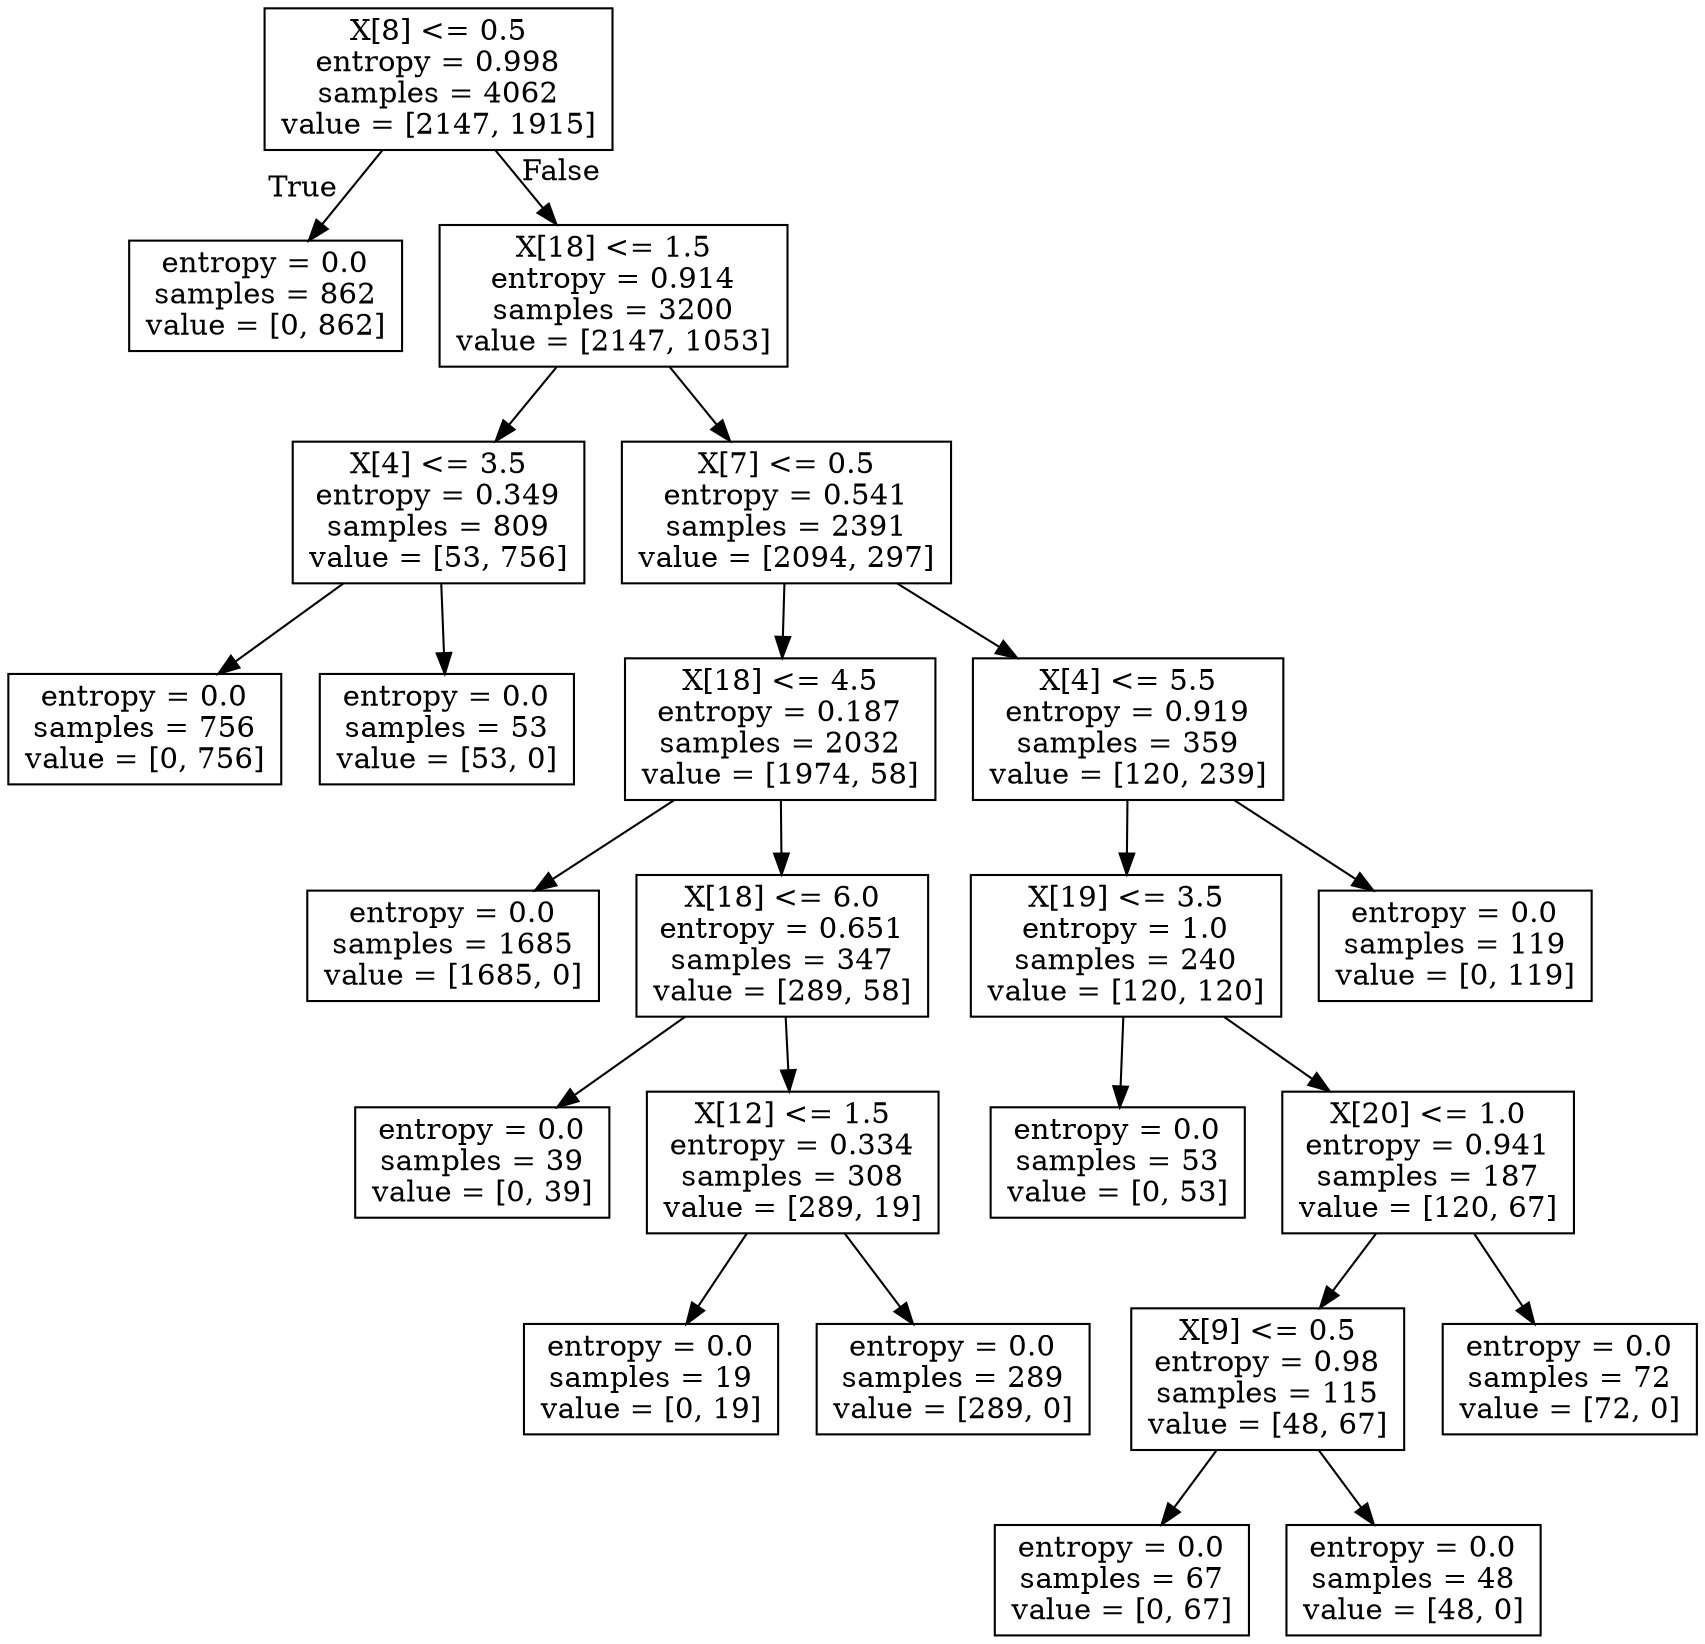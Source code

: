 digraph Tree {
node [shape=box] ;
0 [label="X[8] <= 0.5\nentropy = 0.998\nsamples = 4062\nvalue = [2147, 1915]"] ;
1 [label="entropy = 0.0\nsamples = 862\nvalue = [0, 862]"] ;
0 -> 1 [labeldistance=2.5, labelangle=45, headlabel="True"] ;
2 [label="X[18] <= 1.5\nentropy = 0.914\nsamples = 3200\nvalue = [2147, 1053]"] ;
0 -> 2 [labeldistance=2.5, labelangle=-45, headlabel="False"] ;
3 [label="X[4] <= 3.5\nentropy = 0.349\nsamples = 809\nvalue = [53, 756]"] ;
2 -> 3 ;
4 [label="entropy = 0.0\nsamples = 756\nvalue = [0, 756]"] ;
3 -> 4 ;
5 [label="entropy = 0.0\nsamples = 53\nvalue = [53, 0]"] ;
3 -> 5 ;
6 [label="X[7] <= 0.5\nentropy = 0.541\nsamples = 2391\nvalue = [2094, 297]"] ;
2 -> 6 ;
7 [label="X[18] <= 4.5\nentropy = 0.187\nsamples = 2032\nvalue = [1974, 58]"] ;
6 -> 7 ;
8 [label="entropy = 0.0\nsamples = 1685\nvalue = [1685, 0]"] ;
7 -> 8 ;
9 [label="X[18] <= 6.0\nentropy = 0.651\nsamples = 347\nvalue = [289, 58]"] ;
7 -> 9 ;
10 [label="entropy = 0.0\nsamples = 39\nvalue = [0, 39]"] ;
9 -> 10 ;
11 [label="X[12] <= 1.5\nentropy = 0.334\nsamples = 308\nvalue = [289, 19]"] ;
9 -> 11 ;
12 [label="entropy = 0.0\nsamples = 19\nvalue = [0, 19]"] ;
11 -> 12 ;
13 [label="entropy = 0.0\nsamples = 289\nvalue = [289, 0]"] ;
11 -> 13 ;
14 [label="X[4] <= 5.5\nentropy = 0.919\nsamples = 359\nvalue = [120, 239]"] ;
6 -> 14 ;
15 [label="X[19] <= 3.5\nentropy = 1.0\nsamples = 240\nvalue = [120, 120]"] ;
14 -> 15 ;
16 [label="entropy = 0.0\nsamples = 53\nvalue = [0, 53]"] ;
15 -> 16 ;
17 [label="X[20] <= 1.0\nentropy = 0.941\nsamples = 187\nvalue = [120, 67]"] ;
15 -> 17 ;
18 [label="X[9] <= 0.5\nentropy = 0.98\nsamples = 115\nvalue = [48, 67]"] ;
17 -> 18 ;
19 [label="entropy = 0.0\nsamples = 67\nvalue = [0, 67]"] ;
18 -> 19 ;
20 [label="entropy = 0.0\nsamples = 48\nvalue = [48, 0]"] ;
18 -> 20 ;
21 [label="entropy = 0.0\nsamples = 72\nvalue = [72, 0]"] ;
17 -> 21 ;
22 [label="entropy = 0.0\nsamples = 119\nvalue = [0, 119]"] ;
14 -> 22 ;
}